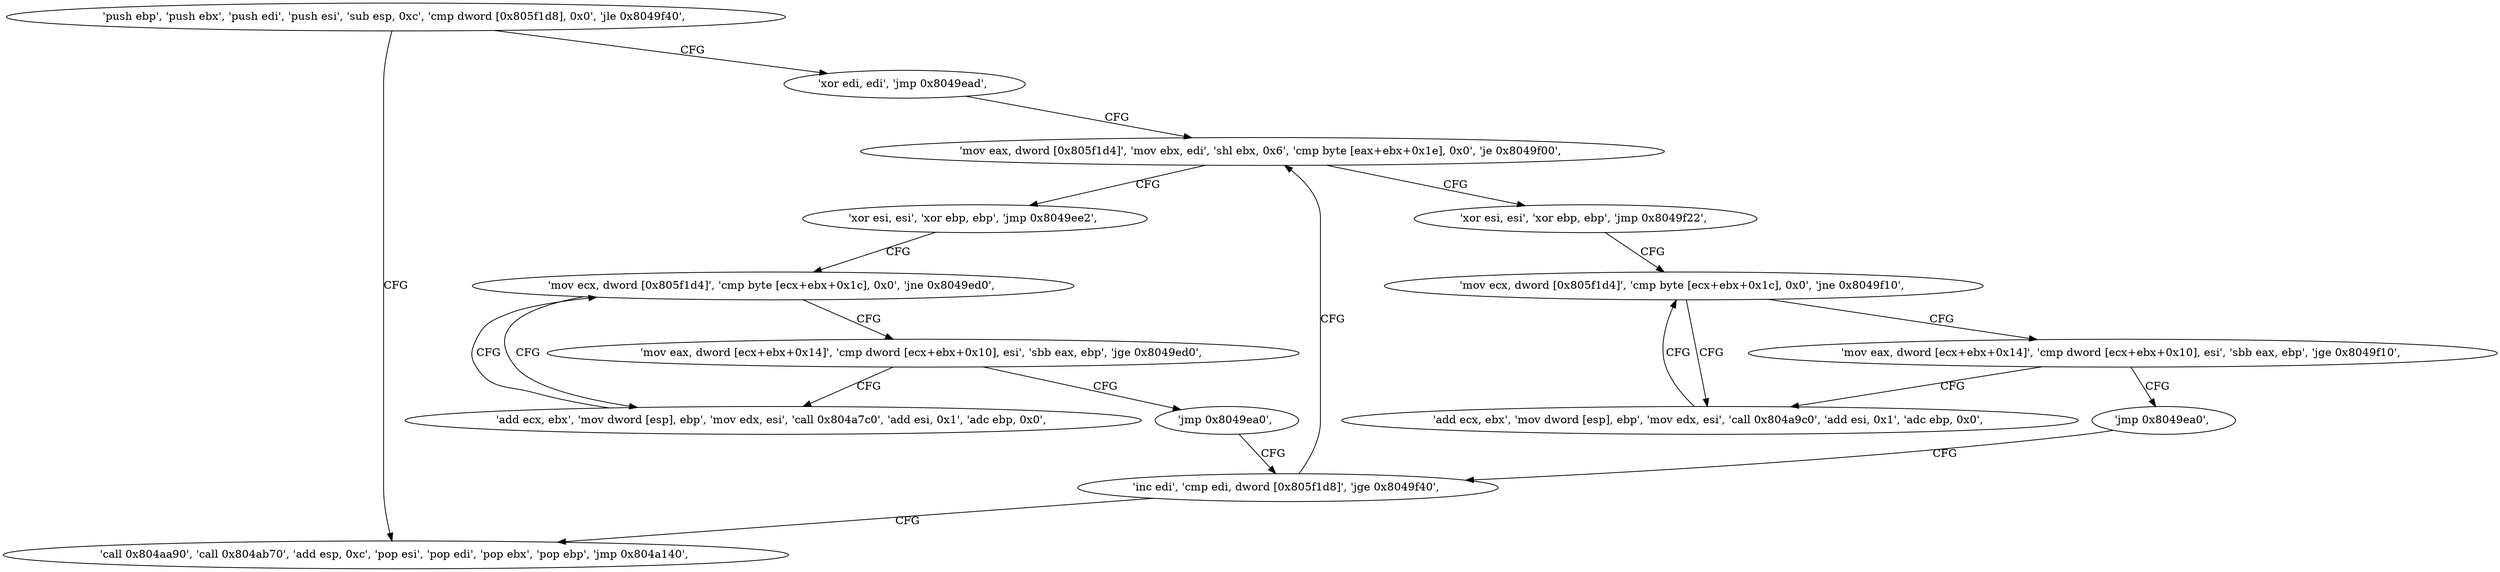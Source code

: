 digraph "func" {
"134520448" [label = "'push ebp', 'push ebx', 'push edi', 'push esi', 'sub esp, 0xc', 'cmp dword [0x805f1d8], 0x0', 'jle 0x8049f40', " ]
"134520640" [label = "'call 0x804aa90', 'call 0x804ab70', 'add esp, 0xc', 'pop esi', 'pop edi', 'pop ebx', 'pop ebp', 'jmp 0x804a140', " ]
"134520468" [label = "'xor edi, edi', 'jmp 0x8049ead', " ]
"134520493" [label = "'mov eax, dword [0x805f1d4]', 'mov ebx, edi', 'shl ebx, 0x6', 'cmp byte [eax+ebx+0x1e], 0x0', 'je 0x8049f00', " ]
"134520576" [label = "'xor esi, esi', 'xor ebp, ebp', 'jmp 0x8049f22', " ]
"134520510" [label = "'xor esi, esi', 'xor ebp, ebp', 'jmp 0x8049ee2', " ]
"134520610" [label = "'mov ecx, dword [0x805f1d4]', 'cmp byte [ecx+ebx+0x1c], 0x0', 'jne 0x8049f10', " ]
"134520546" [label = "'mov ecx, dword [0x805f1d4]', 'cmp byte [ecx+ebx+0x1c], 0x0', 'jne 0x8049ed0', " ]
"134520592" [label = "'add ecx, ebx', 'mov dword [esp], ebp', 'mov edx, esi', 'call 0x804a9c0', 'add esi, 0x1', 'adc ebp, 0x0', " ]
"134520623" [label = "'mov eax, dword [ecx+ebx+0x14]', 'cmp dword [ecx+ebx+0x10], esi', 'sbb eax, ebp', 'jge 0x8049f10', " ]
"134520528" [label = "'add ecx, ebx', 'mov dword [esp], ebp', 'mov edx, esi', 'call 0x804a7c0', 'add esi, 0x1', 'adc ebp, 0x0', " ]
"134520559" [label = "'mov eax, dword [ecx+ebx+0x14]', 'cmp dword [ecx+ebx+0x10], esi', 'sbb eax, ebp', 'jge 0x8049ed0', " ]
"134520635" [label = "'jmp 0x8049ea0', " ]
"134520571" [label = "'jmp 0x8049ea0', " ]
"134520480" [label = "'inc edi', 'cmp edi, dword [0x805f1d8]', 'jge 0x8049f40', " ]
"134520448" -> "134520640" [ label = "CFG" ]
"134520448" -> "134520468" [ label = "CFG" ]
"134520468" -> "134520493" [ label = "CFG" ]
"134520493" -> "134520576" [ label = "CFG" ]
"134520493" -> "134520510" [ label = "CFG" ]
"134520576" -> "134520610" [ label = "CFG" ]
"134520510" -> "134520546" [ label = "CFG" ]
"134520610" -> "134520592" [ label = "CFG" ]
"134520610" -> "134520623" [ label = "CFG" ]
"134520546" -> "134520528" [ label = "CFG" ]
"134520546" -> "134520559" [ label = "CFG" ]
"134520592" -> "134520610" [ label = "CFG" ]
"134520623" -> "134520592" [ label = "CFG" ]
"134520623" -> "134520635" [ label = "CFG" ]
"134520528" -> "134520546" [ label = "CFG" ]
"134520559" -> "134520528" [ label = "CFG" ]
"134520559" -> "134520571" [ label = "CFG" ]
"134520635" -> "134520480" [ label = "CFG" ]
"134520571" -> "134520480" [ label = "CFG" ]
"134520480" -> "134520640" [ label = "CFG" ]
"134520480" -> "134520493" [ label = "CFG" ]
}
